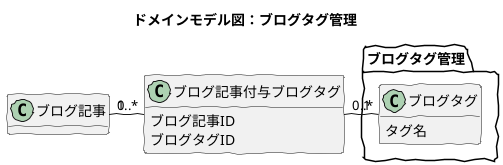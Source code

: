 @startuml
skinparam handwritten true
skinparam backgroundColor white
hide method

title ドメインモデル図：ブログタグ管理

package ブログタグ管理 {
	
	class ブログタグ {
		タグ名
	}

}

class ブログ記事付与ブログタグ {
	ブログ記事ID
	ブログタグID
}
	 
ブログ記事 "1" - "0..*" ブログ記事付与ブログタグ
ブログタグ "1" - "0..*" ブログ記事付与ブログタグ

@enduml
